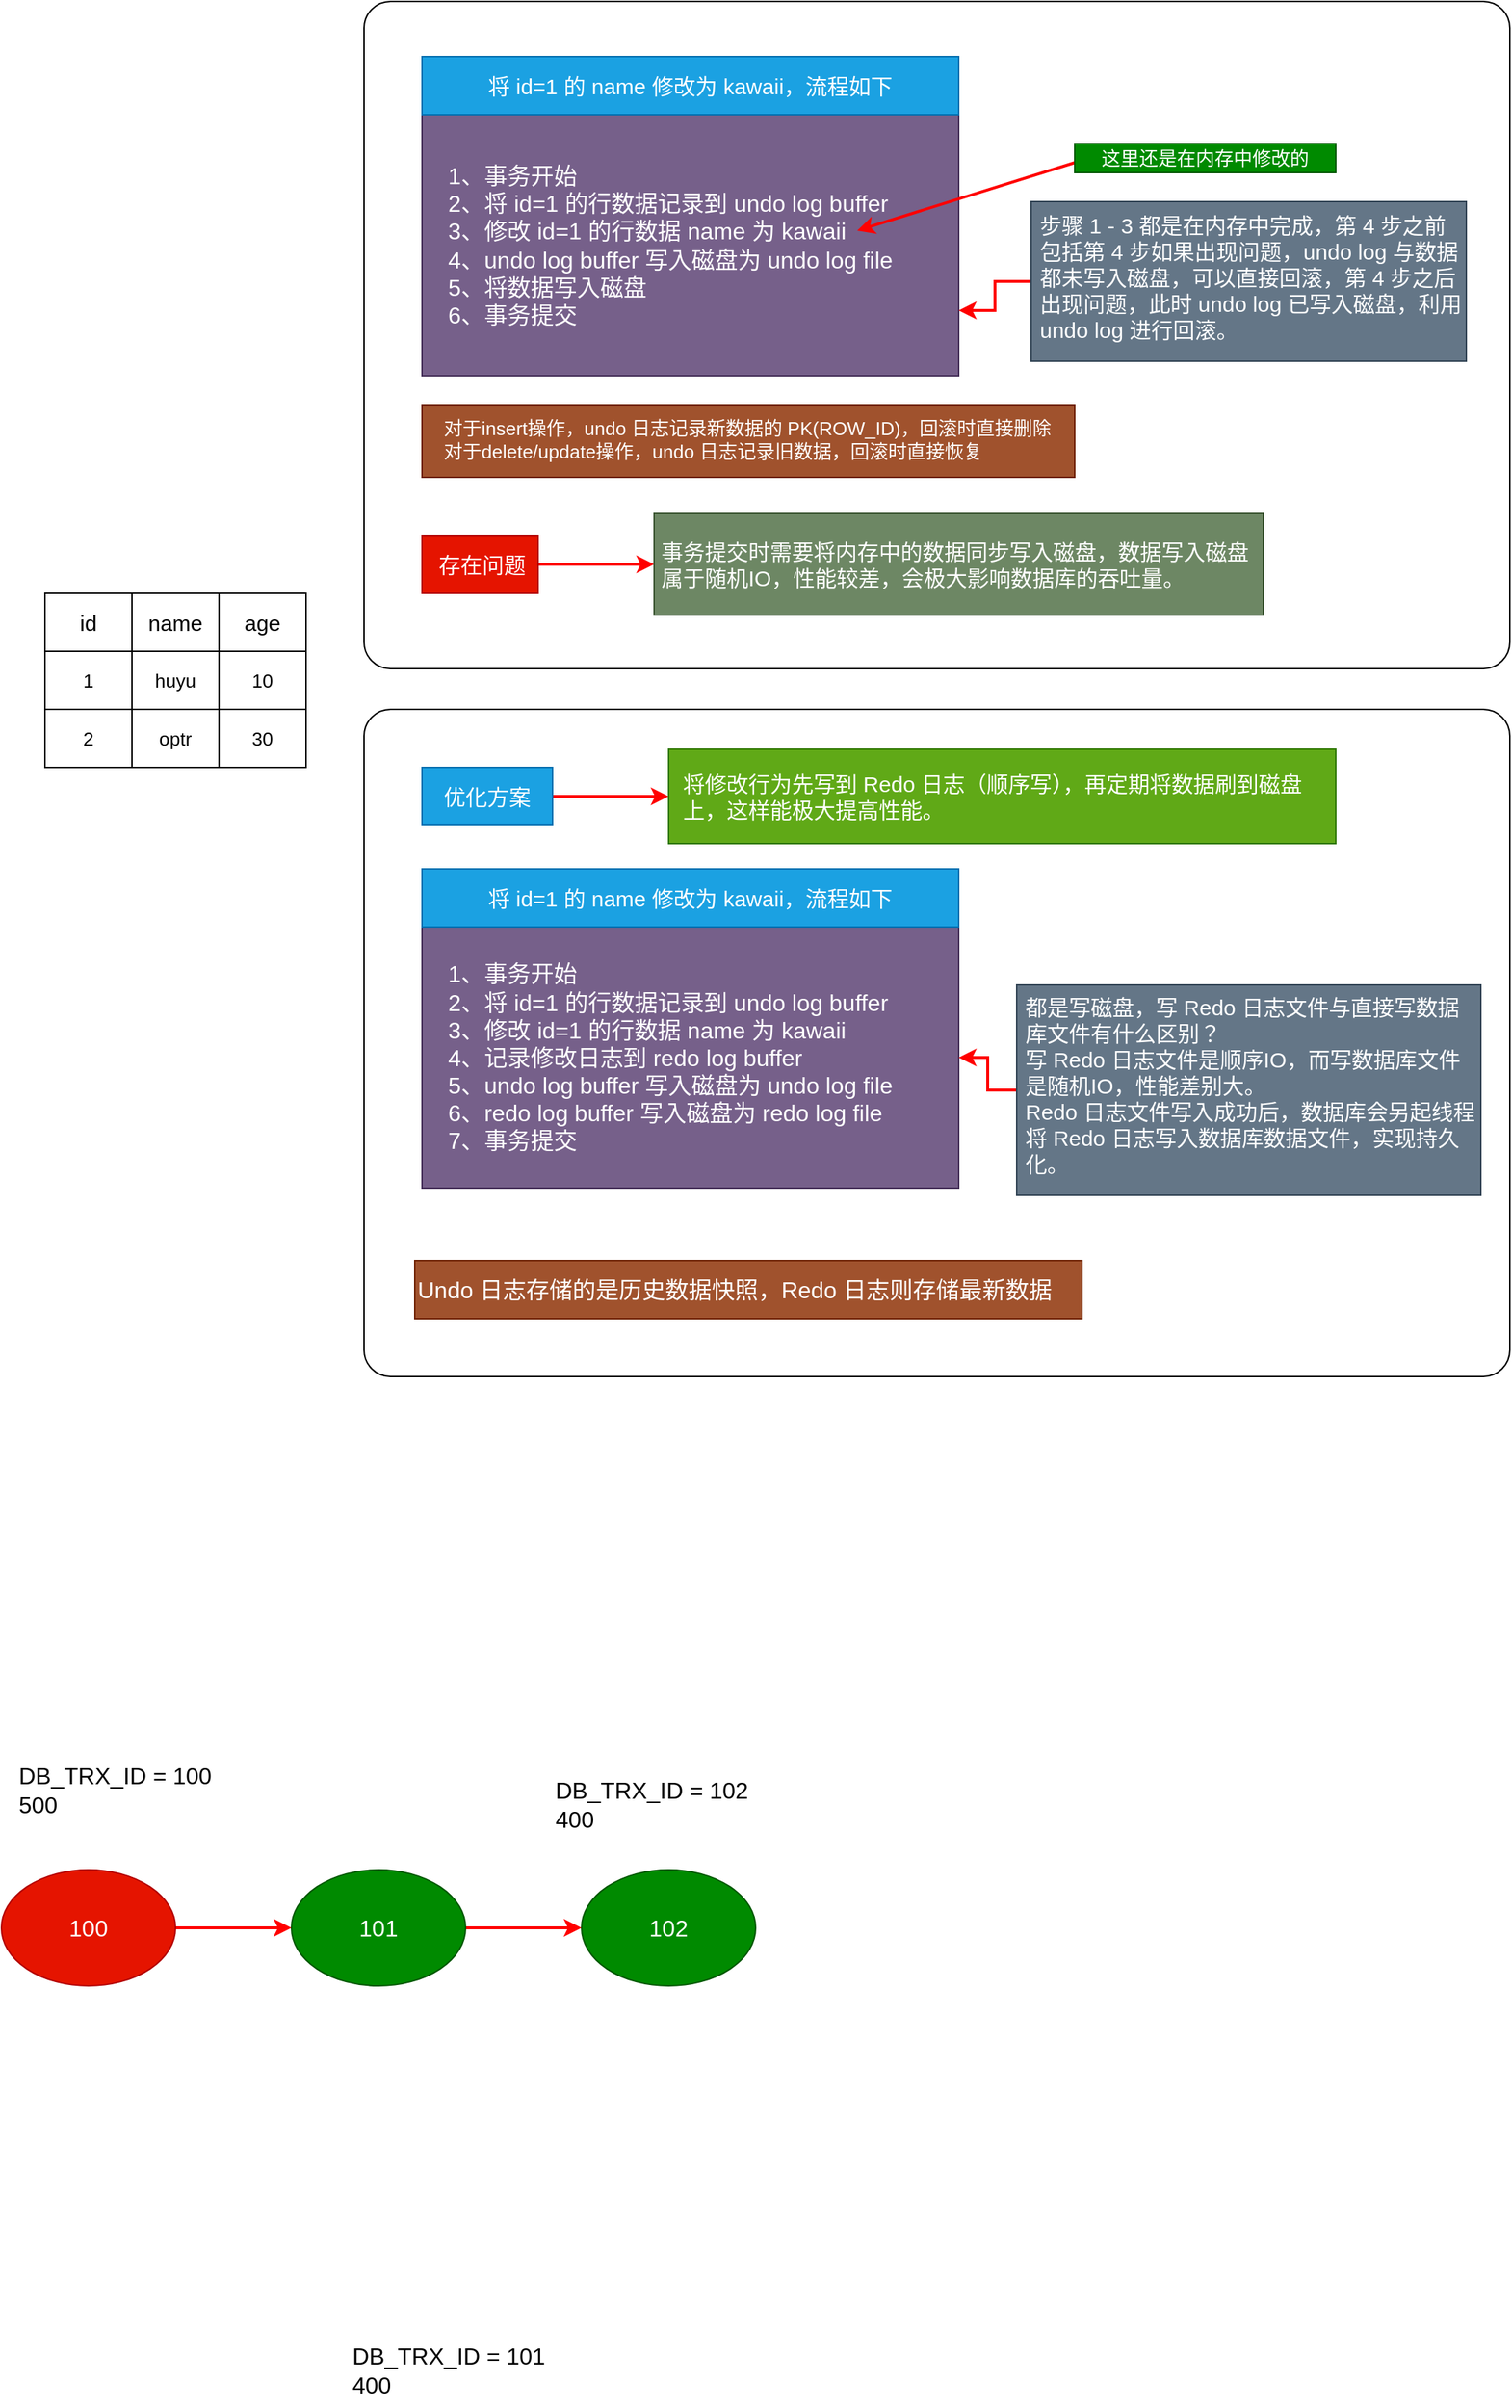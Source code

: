 <mxfile version="14.3.2" type="github">
  <diagram id="W1qJ5S1aCYu_Js1Z4FUn" name="第 1 页">
    <mxGraphModel dx="1422" dy="762" grid="1" gridSize="10" guides="1" tooltips="1" connect="1" arrows="1" fold="1" page="1" pageScale="1" pageWidth="6500" pageHeight="4500" math="0" shadow="0">
      <root>
        <mxCell id="0" />
        <mxCell id="1" parent="0" />
        <mxCell id="O_CyK5du5Dp2RkUTYjch-45" value="" style="rounded=1;whiteSpace=wrap;html=1;fontSize=13;align=left;arcSize=4;" parent="1" vertex="1">
          <mxGeometry x="730" y="192" width="790" height="460" as="geometry" />
        </mxCell>
        <mxCell id="O_CyK5du5Dp2RkUTYjch-1" value="" style="shape=table;html=1;whiteSpace=wrap;startSize=0;container=1;collapsible=0;childLayout=tableLayout;fontSize=14;" parent="1" vertex="1">
          <mxGeometry x="510" y="600" width="180" height="120" as="geometry" />
        </mxCell>
        <mxCell id="O_CyK5du5Dp2RkUTYjch-16" style="shape=partialRectangle;html=1;whiteSpace=wrap;collapsible=0;dropTarget=0;pointerEvents=0;fillColor=none;top=0;left=0;bottom=0;right=0;points=[[0,0.5],[1,0.5]];portConstraint=eastwest;" parent="O_CyK5du5Dp2RkUTYjch-1" vertex="1">
          <mxGeometry width="180" height="40" as="geometry" />
        </mxCell>
        <mxCell id="O_CyK5du5Dp2RkUTYjch-17" value="&lt;font style=&quot;font-size: 15px&quot;&gt;id&lt;/font&gt;" style="shape=partialRectangle;html=1;whiteSpace=wrap;connectable=0;fillColor=none;top=0;left=0;bottom=0;right=0;overflow=hidden;" parent="O_CyK5du5Dp2RkUTYjch-16" vertex="1">
          <mxGeometry width="60" height="40" as="geometry" />
        </mxCell>
        <mxCell id="O_CyK5du5Dp2RkUTYjch-18" value="&lt;font style=&quot;font-size: 15px&quot;&gt;name&lt;/font&gt;" style="shape=partialRectangle;html=1;whiteSpace=wrap;connectable=0;fillColor=none;top=0;left=0;bottom=0;right=0;overflow=hidden;" parent="O_CyK5du5Dp2RkUTYjch-16" vertex="1">
          <mxGeometry x="60" width="60" height="40" as="geometry" />
        </mxCell>
        <mxCell id="O_CyK5du5Dp2RkUTYjch-22" value="&lt;font style=&quot;font-size: 15px&quot;&gt;age&lt;/font&gt;" style="shape=partialRectangle;html=1;whiteSpace=wrap;connectable=0;fillColor=none;top=0;left=0;bottom=0;right=0;overflow=hidden;" parent="O_CyK5du5Dp2RkUTYjch-16" vertex="1">
          <mxGeometry x="120" width="60" height="40" as="geometry" />
        </mxCell>
        <mxCell id="O_CyK5du5Dp2RkUTYjch-2" value="" style="shape=partialRectangle;html=1;whiteSpace=wrap;collapsible=0;dropTarget=0;pointerEvents=0;fillColor=none;top=0;left=0;bottom=0;right=0;points=[[0,0.5],[1,0.5]];portConstraint=eastwest;" parent="O_CyK5du5Dp2RkUTYjch-1" vertex="1">
          <mxGeometry y="40" width="180" height="40" as="geometry" />
        </mxCell>
        <mxCell id="O_CyK5du5Dp2RkUTYjch-3" value="1" style="shape=partialRectangle;html=1;whiteSpace=wrap;connectable=0;fillColor=none;top=0;left=0;bottom=0;right=0;overflow=hidden;fontSize=13;" parent="O_CyK5du5Dp2RkUTYjch-2" vertex="1">
          <mxGeometry width="60" height="40" as="geometry" />
        </mxCell>
        <mxCell id="O_CyK5du5Dp2RkUTYjch-19" value="&lt;font style=&quot;font-size: 13px&quot;&gt;huyu&lt;/font&gt;" style="shape=partialRectangle;html=1;whiteSpace=wrap;connectable=0;fillColor=none;top=0;left=0;bottom=0;right=0;overflow=hidden;" parent="O_CyK5du5Dp2RkUTYjch-2" vertex="1">
          <mxGeometry x="60" width="60" height="40" as="geometry" />
        </mxCell>
        <mxCell id="O_CyK5du5Dp2RkUTYjch-23" value="&lt;font style=&quot;font-size: 13px&quot;&gt;10&lt;/font&gt;" style="shape=partialRectangle;html=1;whiteSpace=wrap;connectable=0;fillColor=none;top=0;left=0;bottom=0;right=0;overflow=hidden;" parent="O_CyK5du5Dp2RkUTYjch-2" vertex="1">
          <mxGeometry x="120" width="60" height="40" as="geometry" />
        </mxCell>
        <mxCell id="O_CyK5du5Dp2RkUTYjch-6" value="" style="shape=partialRectangle;html=1;whiteSpace=wrap;collapsible=0;dropTarget=0;pointerEvents=0;fillColor=none;top=0;left=0;bottom=0;right=0;points=[[0,0.5],[1,0.5]];portConstraint=eastwest;" parent="O_CyK5du5Dp2RkUTYjch-1" vertex="1">
          <mxGeometry y="80" width="180" height="40" as="geometry" />
        </mxCell>
        <mxCell id="O_CyK5du5Dp2RkUTYjch-7" value="&lt;font style=&quot;font-size: 13px&quot;&gt;2&lt;/font&gt;" style="shape=partialRectangle;html=1;whiteSpace=wrap;connectable=0;fillColor=none;top=0;left=0;bottom=0;right=0;overflow=hidden;" parent="O_CyK5du5Dp2RkUTYjch-6" vertex="1">
          <mxGeometry width="60" height="40" as="geometry" />
        </mxCell>
        <mxCell id="O_CyK5du5Dp2RkUTYjch-20" value="&lt;font style=&quot;font-size: 13px&quot;&gt;optr&lt;/font&gt;" style="shape=partialRectangle;html=1;whiteSpace=wrap;connectable=0;fillColor=none;top=0;left=0;bottom=0;right=0;overflow=hidden;" parent="O_CyK5du5Dp2RkUTYjch-6" vertex="1">
          <mxGeometry x="60" width="60" height="40" as="geometry" />
        </mxCell>
        <mxCell id="O_CyK5du5Dp2RkUTYjch-24" value="&lt;font style=&quot;font-size: 13px&quot;&gt;30&lt;/font&gt;" style="shape=partialRectangle;html=1;whiteSpace=wrap;connectable=0;fillColor=none;top=0;left=0;bottom=0;right=0;overflow=hidden;" parent="O_CyK5du5Dp2RkUTYjch-6" vertex="1">
          <mxGeometry x="120" width="60" height="40" as="geometry" />
        </mxCell>
        <mxCell id="O_CyK5du5Dp2RkUTYjch-35" value="1、事务开始&lt;br style=&quot;font-size: 16px;&quot;&gt;&lt;font color=&quot;#ffffff&quot; style=&quot;font-size: 16px;&quot;&gt;&lt;span style=&quot;font-family: &amp;quot;microsoft yahei&amp;quot; , &amp;quot;helvetica&amp;quot; , &amp;quot;arial&amp;quot; , &amp;quot;lucida grande&amp;quot; , &amp;quot;tahoma&amp;quot; , sans-serif ; font-size: 16px ; text-align: justify ; text-indent: 32px&quot;&gt;2、将&amp;nbsp;&lt;/span&gt;id=1&lt;span style=&quot;font-family: &amp;quot;microsoft yahei&amp;quot; , &amp;quot;helvetica&amp;quot; , &amp;quot;arial&amp;quot; , &amp;quot;lucida grande&amp;quot; , &amp;quot;tahoma&amp;quot; , sans-serif ; font-size: 16px ; text-align: justify ; text-indent: 32px&quot;&gt;&amp;nbsp;的行数据记录到 undo log buffer&lt;/span&gt;&lt;br style=&quot;box-sizing: border-box ; font-family: &amp;quot;microsoft yahei&amp;quot; , &amp;quot;helvetica&amp;quot; , &amp;quot;arial&amp;quot; , &amp;quot;lucida grande&amp;quot; , &amp;quot;tahoma&amp;quot; , sans-serif ; font-size: 16px ; text-align: justify ; text-indent: 32px&quot;&gt;&lt;span style=&quot;font-family: &amp;quot;microsoft yahei&amp;quot; , &amp;quot;helvetica&amp;quot; , &amp;quot;arial&amp;quot; , &amp;quot;lucida grande&amp;quot; , &amp;quot;tahoma&amp;quot; , sans-serif ; font-size: 16px ; text-align: justify ; text-indent: 32px&quot;&gt;3、修改&amp;nbsp;&lt;/span&gt;id=1&lt;span style=&quot;font-family: &amp;quot;microsoft yahei&amp;quot; , &amp;quot;helvetica&amp;quot; , &amp;quot;arial&amp;quot; , &amp;quot;lucida grande&amp;quot; , &amp;quot;tahoma&amp;quot; , sans-serif ; font-size: 16px ; text-align: justify ; text-indent: 32px&quot;&gt;&amp;nbsp;的行数据&amp;nbsp;&lt;/span&gt;name&lt;span style=&quot;font-family: &amp;quot;microsoft yahei&amp;quot; , &amp;quot;helvetica&amp;quot; , &amp;quot;arial&amp;quot; , &amp;quot;lucida grande&amp;quot; , &amp;quot;tahoma&amp;quot; , sans-serif ; font-size: 16px ; text-align: justify ; text-indent: 32px&quot;&gt;&amp;nbsp;为&amp;nbsp;&lt;/span&gt;kawaii&lt;br style=&quot;box-sizing: border-box ; font-family: &amp;quot;microsoft yahei&amp;quot; , &amp;quot;helvetica&amp;quot; , &amp;quot;arial&amp;quot; , &amp;quot;lucida grande&amp;quot; , &amp;quot;tahoma&amp;quot; , sans-serif ; font-size: 16px ; text-align: justify ; text-indent: 32px&quot;&gt;&lt;span style=&quot;font-family: &amp;quot;microsoft yahei&amp;quot; , &amp;quot;helvetica&amp;quot; , &amp;quot;arial&amp;quot; , &amp;quot;lucida grande&amp;quot; , &amp;quot;tahoma&amp;quot; , sans-serif ; font-size: 16px ; text-align: justify ; text-indent: 32px&quot;&gt;4、undo log buffer 写入磁盘为 undo log file&lt;/span&gt;&lt;br style=&quot;box-sizing: border-box ; font-family: &amp;quot;microsoft yahei&amp;quot; , &amp;quot;helvetica&amp;quot; , &amp;quot;arial&amp;quot; , &amp;quot;lucida grande&amp;quot; , &amp;quot;tahoma&amp;quot; , sans-serif ; font-size: 16px ; text-align: justify ; text-indent: 32px&quot;&gt;&lt;span style=&quot;font-family: &amp;quot;microsoft yahei&amp;quot; , &amp;quot;helvetica&amp;quot; , &amp;quot;arial&amp;quot; , &amp;quot;lucida grande&amp;quot; , &amp;quot;tahoma&amp;quot; , sans-serif ; font-size: 16px ; text-align: justify ; text-indent: 32px&quot;&gt;5、将数据写入磁盘&lt;/span&gt;&lt;br style=&quot;box-sizing: border-box ; font-family: &amp;quot;microsoft yahei&amp;quot; , &amp;quot;helvetica&amp;quot; , &amp;quot;arial&amp;quot; , &amp;quot;lucida grande&amp;quot; , &amp;quot;tahoma&amp;quot; , sans-serif ; font-size: 16px ; text-align: justify ; text-indent: 32px&quot;&gt;&lt;span style=&quot;font-family: &amp;quot;microsoft yahei&amp;quot; , &amp;quot;helvetica&amp;quot; , &amp;quot;arial&amp;quot; , &amp;quot;lucida grande&amp;quot; , &amp;quot;tahoma&amp;quot; , sans-serif ; font-size: 16px ; text-align: justify ; text-indent: 32px&quot;&gt;6、事务提交&lt;/span&gt;&lt;/font&gt;" style="text;html=1;strokeColor=#432D57;fillColor=#76608a;align=left;verticalAlign=middle;whiteSpace=wrap;rounded=0;fontSize=16;fontColor=#ffffff;spacingRight=0;spacing=2;spacingLeft=16;" parent="1" vertex="1">
          <mxGeometry x="770" y="270" width="370" height="180" as="geometry" />
        </mxCell>
        <mxCell id="O_CyK5du5Dp2RkUTYjch-36" value="&lt;div&gt;将 id=1 的 name 修改为 kawaii，流程如下&lt;/div&gt;" style="text;html=1;strokeColor=#006EAF;fillColor=#1ba1e2;align=center;verticalAlign=middle;whiteSpace=wrap;rounded=0;fontSize=15;fontColor=#ffffff;labelPosition=center;verticalLabelPosition=middle;" parent="1" vertex="1">
          <mxGeometry x="770" y="230" width="370" height="40" as="geometry" />
        </mxCell>
        <mxCell id="O_CyK5du5Dp2RkUTYjch-37" value="" style="endArrow=classic;html=1;fontSize=13;flowAnimation=0;fillColor=#a20025;strokeColor=#FF0000;strokeWidth=2;" parent="1" edge="1">
          <mxGeometry width="50" height="50" relative="1" as="geometry">
            <mxPoint x="1230" y="300" as="sourcePoint" />
            <mxPoint x="1070" y="350" as="targetPoint" />
          </mxGeometry>
        </mxCell>
        <mxCell id="O_CyK5du5Dp2RkUTYjch-38" value="这里还是在内存中修改的" style="text;html=1;strokeColor=#005700;fillColor=#008a00;align=center;verticalAlign=middle;whiteSpace=wrap;rounded=0;fontSize=13;fontColor=#ffffff;" parent="1" vertex="1">
          <mxGeometry x="1220" y="290" width="180" height="20" as="geometry" />
        </mxCell>
        <mxCell id="O_CyK5du5Dp2RkUTYjch-40" style="edgeStyle=orthogonalEdgeStyle;rounded=0;orthogonalLoop=1;jettySize=auto;html=1;exitX=0;exitY=0.5;exitDx=0;exitDy=0;entryX=1;entryY=0.75;entryDx=0;entryDy=0;strokeColor=#FF0000;strokeWidth=2;fontSize=13;" parent="1" source="O_CyK5du5Dp2RkUTYjch-39" target="O_CyK5du5Dp2RkUTYjch-35" edge="1">
          <mxGeometry relative="1" as="geometry" />
        </mxCell>
        <mxCell id="O_CyK5du5Dp2RkUTYjch-39" value="&lt;div&gt;步骤 1 - 3 都是在内存中完成，第 4 步之前包括第 4 步如果出现问题，undo log 与数据都未写入磁盘，可以直接回滚，第 4 步之后出现问题，此时 undo log 已写入磁盘，利用 undo log 进行回滚。&lt;/div&gt;&lt;div&gt;&lt;br&gt;&lt;/div&gt;" style="text;html=1;strokeColor=#314354;fillColor=#647687;align=left;verticalAlign=middle;whiteSpace=wrap;rounded=0;fontSize=15;spacingLeft=4;fontColor=#ffffff;spacingTop=11;" parent="1" vertex="1">
          <mxGeometry x="1190" y="330" width="300" height="110" as="geometry" />
        </mxCell>
        <mxCell id="O_CyK5du5Dp2RkUTYjch-41" value="&lt;div&gt;对于insert操作，undo 日志记录新数据的 PK(ROW_ID)，回滚时直接删除&lt;/div&gt;&lt;div&gt;对于delete/update操作，undo 日志记录旧数据，回滚时直接恢复&lt;/div&gt;&lt;div&gt;&lt;br&gt;&lt;/div&gt;" style="text;html=1;strokeColor=#6D1F00;fillColor=#a0522d;align=left;verticalAlign=middle;whiteSpace=wrap;rounded=0;fontSize=13;spacingTop=14;spacingLeft=13;fontColor=#ffffff;" parent="1" vertex="1">
          <mxGeometry x="770" y="470" width="450" height="50" as="geometry" />
        </mxCell>
        <mxCell id="O_CyK5du5Dp2RkUTYjch-44" value="" style="edgeStyle=orthogonalEdgeStyle;rounded=0;orthogonalLoop=1;jettySize=auto;html=1;strokeColor=#FF0000;strokeWidth=2;fontSize=13;" parent="1" source="O_CyK5du5Dp2RkUTYjch-42" target="O_CyK5du5Dp2RkUTYjch-43" edge="1">
          <mxGeometry relative="1" as="geometry" />
        </mxCell>
        <mxCell id="O_CyK5du5Dp2RkUTYjch-42" value="&lt;div&gt;存在问题&lt;/div&gt;" style="text;html=1;strokeColor=#B20000;fillColor=#e51400;align=center;verticalAlign=middle;whiteSpace=wrap;rounded=0;fontSize=15;fontColor=#ffffff;spacingLeft=3;" parent="1" vertex="1">
          <mxGeometry x="770" y="560" width="80" height="40" as="geometry" />
        </mxCell>
        <mxCell id="O_CyK5du5Dp2RkUTYjch-43" value="&lt;div&gt;事务提交时需要将内存中的数据同步写入磁盘，数据写入磁盘属于随机IO，性能较差，会极大影响数据库的吞吐量。&lt;/div&gt;" style="text;html=1;strokeColor=#3A5431;fillColor=#6d8764;align=left;verticalAlign=middle;whiteSpace=wrap;rounded=0;fontSize=15;spacingLeft=3;fontColor=#ffffff;" parent="1" vertex="1">
          <mxGeometry x="930" y="545" width="420" height="70" as="geometry" />
        </mxCell>
        <mxCell id="O_CyK5du5Dp2RkUTYjch-47" value="" style="rounded=1;whiteSpace=wrap;html=1;fontSize=13;align=left;arcSize=4;" parent="1" vertex="1">
          <mxGeometry x="730" y="680" width="790" height="460" as="geometry" />
        </mxCell>
        <mxCell id="O_CyK5du5Dp2RkUTYjch-48" value="&lt;div style=&quot;font-size: 16px;&quot;&gt;1、事务开始&lt;/div&gt;&lt;div style=&quot;font-size: 16px;&quot;&gt;2、将 id=1 的行数据记录到 undo log buffer&lt;/div&gt;&lt;div style=&quot;font-size: 16px;&quot;&gt;3、修改 id=1 的行数据 name 为 kawaii&lt;/div&gt;&lt;div style=&quot;font-size: 16px;&quot;&gt;4、记录修改日志到 redo log buffer&lt;/div&gt;&lt;div style=&quot;font-size: 16px;&quot;&gt;5、undo log buffer 写入磁盘为 undo log file&lt;/div&gt;&lt;div style=&quot;font-size: 16px;&quot;&gt;6、redo log buffer 写入磁盘为 redo log file&lt;/div&gt;&lt;div style=&quot;font-size: 16px;&quot;&gt;7、事务提交&lt;/div&gt;" style="text;html=1;strokeColor=#432D57;fillColor=#76608a;align=left;verticalAlign=middle;whiteSpace=wrap;rounded=0;fontSize=16;fontColor=#ffffff;spacingRight=0;spacing=2;spacingLeft=16;" parent="1" vertex="1">
          <mxGeometry x="770" y="830" width="370" height="180" as="geometry" />
        </mxCell>
        <mxCell id="O_CyK5du5Dp2RkUTYjch-49" value="&lt;div&gt;将 id=1 的 name 修改为 kawaii，流程如下&lt;/div&gt;" style="text;html=1;strokeColor=#006EAF;fillColor=#1ba1e2;align=center;verticalAlign=middle;whiteSpace=wrap;rounded=0;fontSize=15;fontColor=#ffffff;labelPosition=center;verticalLabelPosition=middle;" parent="1" vertex="1">
          <mxGeometry x="770" y="790" width="370" height="40" as="geometry" />
        </mxCell>
        <mxCell id="O_CyK5du5Dp2RkUTYjch-52" value="" style="edgeStyle=orthogonalEdgeStyle;rounded=0;orthogonalLoop=1;jettySize=auto;html=1;strokeColor=#FF0000;strokeWidth=2;fontSize=13;" parent="1" source="O_CyK5du5Dp2RkUTYjch-50" target="O_CyK5du5Dp2RkUTYjch-51" edge="1">
          <mxGeometry relative="1" as="geometry" />
        </mxCell>
        <mxCell id="O_CyK5du5Dp2RkUTYjch-50" value="&lt;div&gt;优化方案&lt;/div&gt;" style="text;html=1;strokeColor=#006EAF;fillColor=#1ba1e2;align=center;verticalAlign=middle;whiteSpace=wrap;rounded=0;fontSize=15;fontColor=#ffffff;" parent="1" vertex="1">
          <mxGeometry x="770" y="720" width="90" height="40" as="geometry" />
        </mxCell>
        <mxCell id="O_CyK5du5Dp2RkUTYjch-51" value="&lt;div&gt;将修改行为先写到 Redo 日志（顺序写），再定期将数据刷到磁盘上，这样能极大提高性能。&lt;/div&gt;" style="text;html=1;strokeColor=#2D7600;fillColor=#60a917;align=left;verticalAlign=middle;whiteSpace=wrap;rounded=0;fontSize=15;fontColor=#ffffff;spacingLeft=8;" parent="1" vertex="1">
          <mxGeometry x="940" y="707.5" width="460" height="65" as="geometry" />
        </mxCell>
        <mxCell id="O_CyK5du5Dp2RkUTYjch-54" value="" style="edgeStyle=orthogonalEdgeStyle;rounded=0;orthogonalLoop=1;jettySize=auto;html=1;strokeColor=#FF0000;strokeWidth=2;fontSize=16;" parent="1" source="O_CyK5du5Dp2RkUTYjch-53" target="O_CyK5du5Dp2RkUTYjch-48" edge="1">
          <mxGeometry relative="1" as="geometry" />
        </mxCell>
        <mxCell id="O_CyK5du5Dp2RkUTYjch-53" value="&lt;div&gt;&lt;div&gt;都是写磁盘，写 Redo 日志文件与直接写数据库文件有什么区别？&lt;/div&gt;&lt;div&gt;写 Redo 日志文件是顺序IO，而写数据库文件是随机IO，性能差别大。&lt;/div&gt;&lt;div&gt;Redo 日志文件写入成功后，数据库会另起线程将 Redo 日志写入数据库数据文件，实现持久化。&lt;/div&gt;&lt;/div&gt;&lt;div&gt;&lt;br&gt;&lt;/div&gt;" style="text;html=1;strokeColor=#314354;fillColor=#647687;align=left;verticalAlign=middle;whiteSpace=wrap;rounded=0;fontSize=15;spacingLeft=4;fontColor=#ffffff;spacingTop=11;" parent="1" vertex="1">
          <mxGeometry x="1180" y="870" width="320" height="145" as="geometry" />
        </mxCell>
        <mxCell id="O_CyK5du5Dp2RkUTYjch-55" value="&lt;div&gt;Undo 日志存储的是历史数据快照，Redo 日志则存储最新数据&lt;/div&gt;" style="text;html=1;strokeColor=#6D1F00;fillColor=#a0522d;align=left;verticalAlign=middle;whiteSpace=wrap;rounded=0;fontSize=16;fontColor=#ffffff;" parent="1" vertex="1">
          <mxGeometry x="765" y="1060" width="460" height="40" as="geometry" />
        </mxCell>
        <mxCell id="O_CyK5du5Dp2RkUTYjch-58" value="" style="edgeStyle=orthogonalEdgeStyle;rounded=0;orthogonalLoop=1;jettySize=auto;html=1;strokeColor=#FF0000;strokeWidth=2;fontSize=16;" parent="1" source="O_CyK5du5Dp2RkUTYjch-56" target="O_CyK5du5Dp2RkUTYjch-57" edge="1">
          <mxGeometry relative="1" as="geometry" />
        </mxCell>
        <mxCell id="O_CyK5du5Dp2RkUTYjch-56" value="100" style="ellipse;whiteSpace=wrap;html=1;fontSize=16;align=center;fillColor=#e51400;strokeColor=#B20000;fontColor=#ffffff;" parent="1" vertex="1">
          <mxGeometry x="480" y="1480" width="120" height="80" as="geometry" />
        </mxCell>
        <mxCell id="O_CyK5du5Dp2RkUTYjch-60" value="" style="edgeStyle=orthogonalEdgeStyle;rounded=0;orthogonalLoop=1;jettySize=auto;html=1;strokeColor=#FF0000;strokeWidth=2;fontSize=16;" parent="1" source="O_CyK5du5Dp2RkUTYjch-57" target="O_CyK5du5Dp2RkUTYjch-59" edge="1">
          <mxGeometry relative="1" as="geometry" />
        </mxCell>
        <mxCell id="O_CyK5du5Dp2RkUTYjch-57" value="101" style="ellipse;whiteSpace=wrap;html=1;fontSize=16;align=center;fillColor=#008a00;strokeColor=#005700;fontColor=#ffffff;" parent="1" vertex="1">
          <mxGeometry x="680" y="1480" width="120" height="80" as="geometry" />
        </mxCell>
        <mxCell id="O_CyK5du5Dp2RkUTYjch-59" value="102" style="ellipse;whiteSpace=wrap;html=1;fontSize=16;align=center;fillColor=#008a00;strokeColor=#005700;fontColor=#ffffff;" parent="1" vertex="1">
          <mxGeometry x="880" y="1480" width="120" height="80" as="geometry" />
        </mxCell>
        <mxCell id="O_CyK5du5Dp2RkUTYjch-63" value="&lt;div&gt;DB_TRX_ID = 100&lt;/div&gt;&lt;div&gt;500&lt;/div&gt;" style="text;html=1;strokeColor=none;fillColor=none;align=left;verticalAlign=middle;whiteSpace=wrap;rounded=0;fontSize=16;" parent="1" vertex="1">
          <mxGeometry x="490" y="1400" width="190" height="50" as="geometry" />
        </mxCell>
        <mxCell id="O_CyK5du5Dp2RkUTYjch-68" value="&lt;div&gt;DB_TRX_ID = 101&lt;/div&gt;&lt;div&gt;4&lt;span&gt;00&lt;/span&gt;&lt;/div&gt;" style="text;html=1;strokeColor=none;fillColor=none;align=left;verticalAlign=middle;whiteSpace=wrap;rounded=0;fontSize=16;" parent="1" vertex="1">
          <mxGeometry x="720" y="1800" width="190" height="50" as="geometry" />
        </mxCell>
        <mxCell id="UK7HepEVi6NFicxAzpVM-1" value="&lt;div&gt;DB_TRX_ID = 102&lt;/div&gt;&lt;div&gt;400&lt;/div&gt;" style="text;html=1;strokeColor=none;fillColor=none;align=left;verticalAlign=middle;whiteSpace=wrap;rounded=0;fontSize=16;" vertex="1" parent="1">
          <mxGeometry x="860" y="1410" width="190" height="50" as="geometry" />
        </mxCell>
      </root>
    </mxGraphModel>
  </diagram>
</mxfile>
